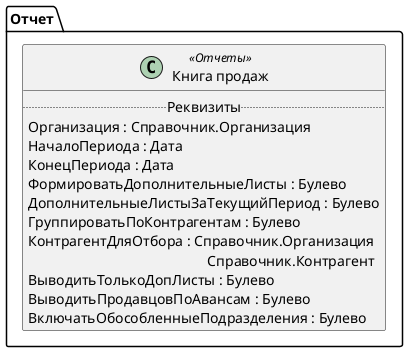﻿@startuml КнигаПродаж
'!include templates.wsd
'..\include templates.wsd
class Отчет.КнигаПродаж as "Книга продаж" <<Отчеты>>
{
..Реквизиты..
Организация : Справочник.Организация
НачалоПериода : Дата
КонецПериода : Дата
ФормироватьДополнительныеЛисты : Булево
ДополнительныеЛистыЗаТекущийПериод : Булево
ГруппироватьПоКонтрагентам : Булево
КонтрагентДляОтбора : Справочник.Организация\rСправочник.Контрагент
ВыводитьТолькоДопЛисты : Булево
ВыводитьПродавцовПоАвансам : Булево
ВключатьОбособленныеПодразделения : Булево
}
@enduml
